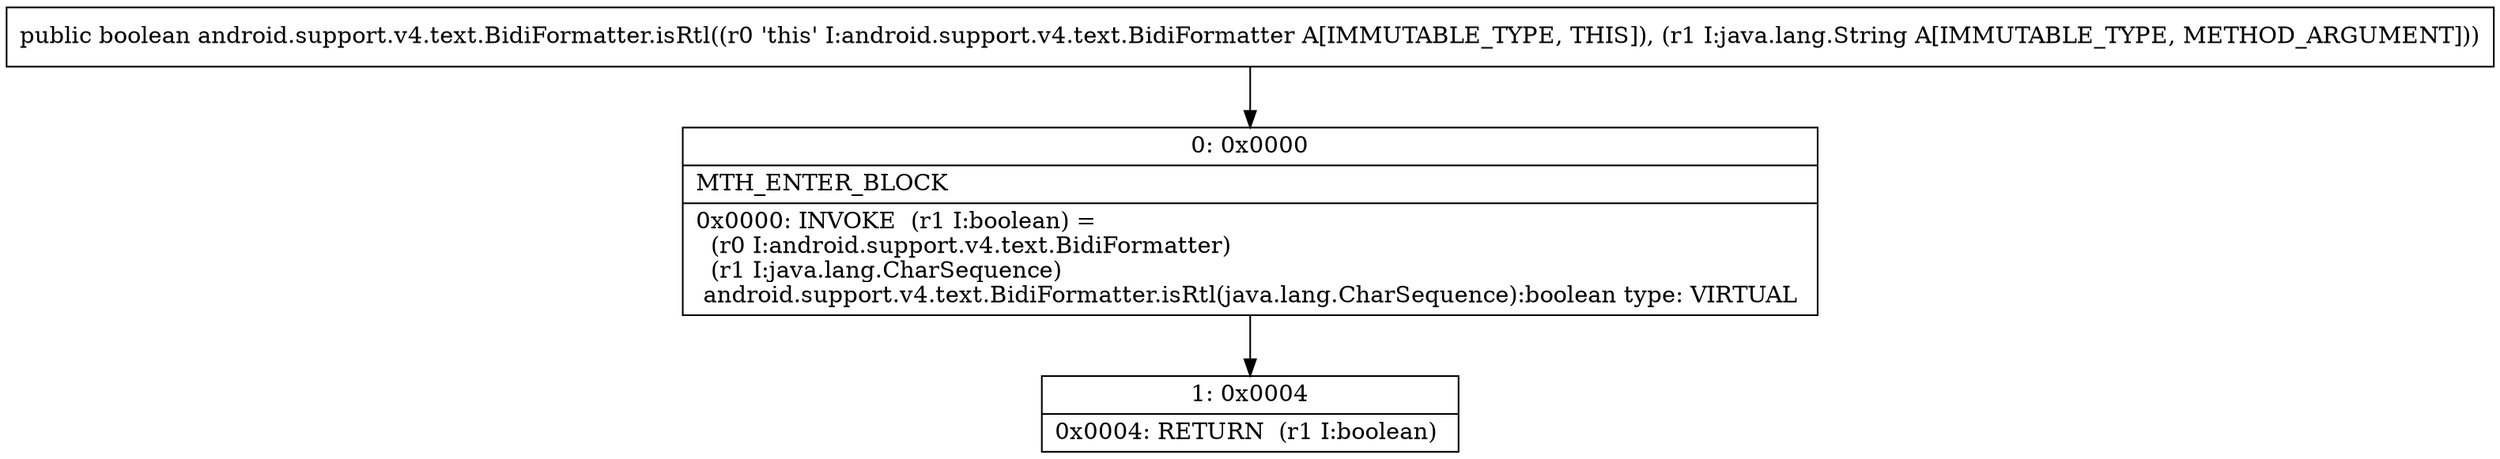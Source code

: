 digraph "CFG forandroid.support.v4.text.BidiFormatter.isRtl(Ljava\/lang\/String;)Z" {
Node_0 [shape=record,label="{0\:\ 0x0000|MTH_ENTER_BLOCK\l|0x0000: INVOKE  (r1 I:boolean) = \l  (r0 I:android.support.v4.text.BidiFormatter)\l  (r1 I:java.lang.CharSequence)\l android.support.v4.text.BidiFormatter.isRtl(java.lang.CharSequence):boolean type: VIRTUAL \l}"];
Node_1 [shape=record,label="{1\:\ 0x0004|0x0004: RETURN  (r1 I:boolean) \l}"];
MethodNode[shape=record,label="{public boolean android.support.v4.text.BidiFormatter.isRtl((r0 'this' I:android.support.v4.text.BidiFormatter A[IMMUTABLE_TYPE, THIS]), (r1 I:java.lang.String A[IMMUTABLE_TYPE, METHOD_ARGUMENT])) }"];
MethodNode -> Node_0;
Node_0 -> Node_1;
}

